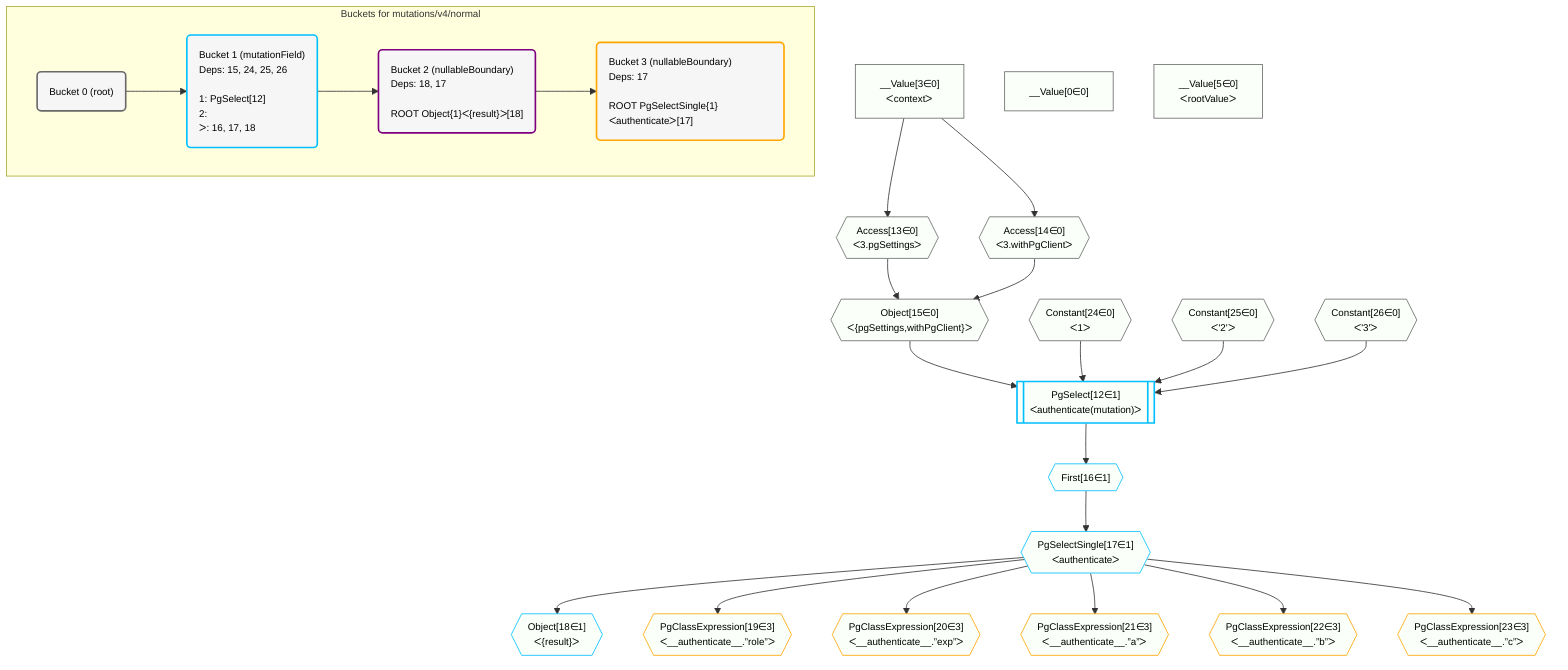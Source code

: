 %%{init: {'themeVariables': { 'fontSize': '12px'}}}%%
graph TD
    classDef path fill:#eee,stroke:#000,color:#000
    classDef plan fill:#fff,stroke-width:1px,color:#000
    classDef itemplan fill:#fff,stroke-width:2px,color:#000
    classDef unbatchedplan fill:#dff,stroke-width:1px,color:#000
    classDef sideeffectplan fill:#fcc,stroke-width:2px,color:#000
    classDef bucket fill:#f6f6f6,color:#000,stroke-width:2px,text-align:left


    %% plan dependencies
    Object15{{"Object[15∈0]<br />ᐸ{pgSettings,withPgClient}ᐳ"}}:::plan
    Access13{{"Access[13∈0]<br />ᐸ3.pgSettingsᐳ"}}:::plan
    Access14{{"Access[14∈0]<br />ᐸ3.withPgClientᐳ"}}:::plan
    Access13 & Access14 --> Object15
    __Value3["__Value[3∈0]<br />ᐸcontextᐳ"]:::plan
    __Value3 --> Access13
    __Value3 --> Access14
    __Value0["__Value[0∈0]"]:::plan
    __Value5["__Value[5∈0]<br />ᐸrootValueᐳ"]:::plan
    Constant24{{"Constant[24∈0]<br />ᐸ1ᐳ"}}:::plan
    Constant25{{"Constant[25∈0]<br />ᐸ'2'ᐳ"}}:::plan
    Constant26{{"Constant[26∈0]<br />ᐸ'3'ᐳ"}}:::plan
    PgSelect12[["PgSelect[12∈1]<br />ᐸauthenticate(mutation)ᐳ"]]:::sideeffectplan
    Object15 & Constant24 & Constant25 & Constant26 --> PgSelect12
    First16{{"First[16∈1]"}}:::plan
    PgSelect12 --> First16
    PgSelectSingle17{{"PgSelectSingle[17∈1]<br />ᐸauthenticateᐳ"}}:::plan
    First16 --> PgSelectSingle17
    Object18{{"Object[18∈1]<br />ᐸ{result}ᐳ"}}:::plan
    PgSelectSingle17 --> Object18
    PgClassExpression19{{"PgClassExpression[19∈3]<br />ᐸ__authenticate__.”role”ᐳ"}}:::plan
    PgSelectSingle17 --> PgClassExpression19
    PgClassExpression20{{"PgClassExpression[20∈3]<br />ᐸ__authenticate__.”exp”ᐳ"}}:::plan
    PgSelectSingle17 --> PgClassExpression20
    PgClassExpression21{{"PgClassExpression[21∈3]<br />ᐸ__authenticate__.”a”ᐳ"}}:::plan
    PgSelectSingle17 --> PgClassExpression21
    PgClassExpression22{{"PgClassExpression[22∈3]<br />ᐸ__authenticate__.”b”ᐳ"}}:::plan
    PgSelectSingle17 --> PgClassExpression22
    PgClassExpression23{{"PgClassExpression[23∈3]<br />ᐸ__authenticate__.”c”ᐳ"}}:::plan
    PgSelectSingle17 --> PgClassExpression23

    %% define steps

    subgraph "Buckets for mutations/v4/normal"
    Bucket0("Bucket 0 (root)"):::bucket
    classDef bucket0 stroke:#696969
    class Bucket0,__Value0,__Value3,__Value5,Access13,Access14,Object15,Constant24,Constant25,Constant26 bucket0
    Bucket1("Bucket 1 (mutationField)<br />Deps: 15, 24, 25, 26<br /><br />1: PgSelect[12]<br />2: <br />ᐳ: 16, 17, 18"):::bucket
    classDef bucket1 stroke:#00bfff
    class Bucket1,PgSelect12,First16,PgSelectSingle17,Object18 bucket1
    Bucket2("Bucket 2 (nullableBoundary)<br />Deps: 18, 17<br /><br />ROOT Object{1}ᐸ{result}ᐳ[18]"):::bucket
    classDef bucket2 stroke:#7f007f
    class Bucket2 bucket2
    Bucket3("Bucket 3 (nullableBoundary)<br />Deps: 17<br /><br />ROOT PgSelectSingle{1}ᐸauthenticateᐳ[17]"):::bucket
    classDef bucket3 stroke:#ffa500
    class Bucket3,PgClassExpression19,PgClassExpression20,PgClassExpression21,PgClassExpression22,PgClassExpression23 bucket3
    Bucket0 --> Bucket1
    Bucket1 --> Bucket2
    Bucket2 --> Bucket3
    classDef unary fill:#fafffa,borderWidth:8px
    class Object15,Access13,Access14,__Value0,__Value3,__Value5,Constant24,Constant25,Constant26,PgSelect12,First16,PgSelectSingle17,Object18,PgClassExpression19,PgClassExpression20,PgClassExpression21,PgClassExpression22,PgClassExpression23 unary
    end